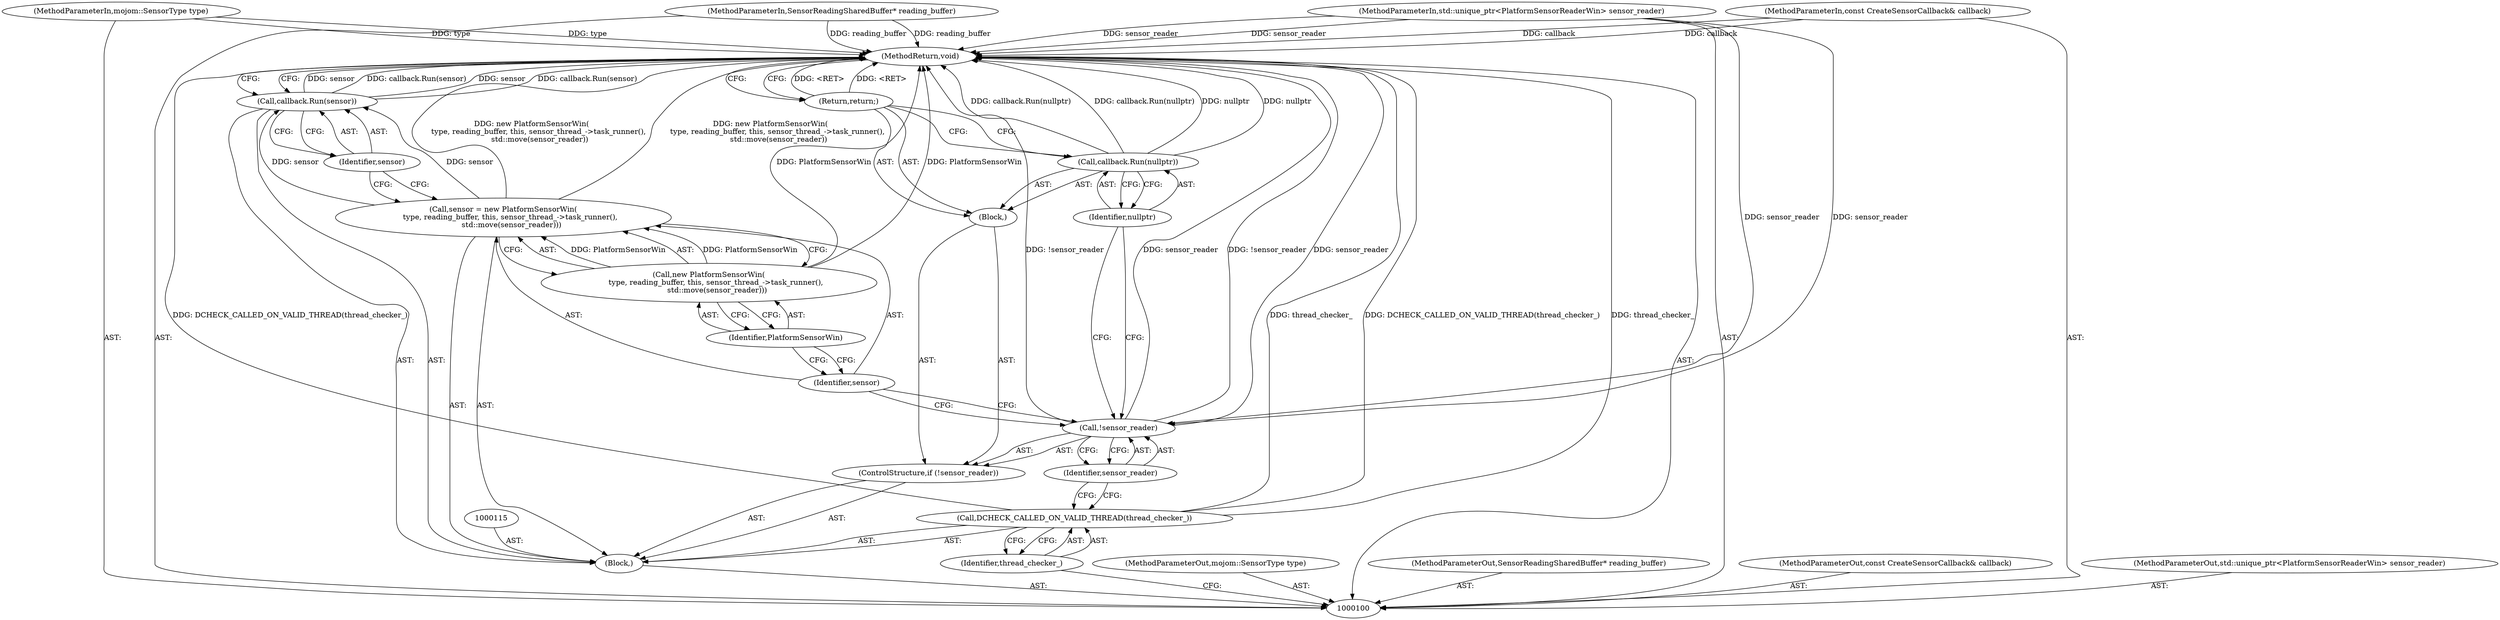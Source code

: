 digraph "0_Chrome_c0c8978849ac57e4ecd613ddc8ff7852a2054734_29" {
"1000122" [label="(MethodReturn,void)"];
"1000116" [label="(Call,sensor = new PlatformSensorWin(\n      type, reading_buffer, this, sensor_thread_->task_runner(),\n       std::move(sensor_reader)))"];
"1000117" [label="(Identifier,sensor)"];
"1000118" [label="(Call,new PlatformSensorWin(\n      type, reading_buffer, this, sensor_thread_->task_runner(),\n       std::move(sensor_reader)))"];
"1000119" [label="(Identifier,PlatformSensorWin)"];
"1000121" [label="(Identifier,sensor)"];
"1000120" [label="(Call,callback.Run(sensor))"];
"1000101" [label="(MethodParameterIn,mojom::SensorType type)"];
"1000152" [label="(MethodParameterOut,mojom::SensorType type)"];
"1000102" [label="(MethodParameterIn,SensorReadingSharedBuffer* reading_buffer)"];
"1000153" [label="(MethodParameterOut,SensorReadingSharedBuffer* reading_buffer)"];
"1000103" [label="(MethodParameterIn,const CreateSensorCallback& callback)"];
"1000154" [label="(MethodParameterOut,const CreateSensorCallback& callback)"];
"1000104" [label="(MethodParameterIn,std::unique_ptr<PlatformSensorReaderWin> sensor_reader)"];
"1000155" [label="(MethodParameterOut,std::unique_ptr<PlatformSensorReaderWin> sensor_reader)"];
"1000105" [label="(Block,)"];
"1000106" [label="(Call,DCHECK_CALLED_ON_VALID_THREAD(thread_checker_))"];
"1000107" [label="(Identifier,thread_checker_)"];
"1000108" [label="(ControlStructure,if (!sensor_reader))"];
"1000111" [label="(Block,)"];
"1000109" [label="(Call,!sensor_reader)"];
"1000110" [label="(Identifier,sensor_reader)"];
"1000113" [label="(Identifier,nullptr)"];
"1000112" [label="(Call,callback.Run(nullptr))"];
"1000114" [label="(Return,return;)"];
"1000122" -> "1000100"  [label="AST: "];
"1000122" -> "1000114"  [label="CFG: "];
"1000122" -> "1000120"  [label="CFG: "];
"1000106" -> "1000122"  [label="DDG: thread_checker_"];
"1000106" -> "1000122"  [label="DDG: DCHECK_CALLED_ON_VALID_THREAD(thread_checker_)"];
"1000104" -> "1000122"  [label="DDG: sensor_reader"];
"1000103" -> "1000122"  [label="DDG: callback"];
"1000120" -> "1000122"  [label="DDG: sensor"];
"1000120" -> "1000122"  [label="DDG: callback.Run(sensor)"];
"1000116" -> "1000122"  [label="DDG: new PlatformSensorWin(\n      type, reading_buffer, this, sensor_thread_->task_runner(),\n       std::move(sensor_reader))"];
"1000118" -> "1000122"  [label="DDG: PlatformSensorWin"];
"1000102" -> "1000122"  [label="DDG: reading_buffer"];
"1000112" -> "1000122"  [label="DDG: callback.Run(nullptr)"];
"1000112" -> "1000122"  [label="DDG: nullptr"];
"1000101" -> "1000122"  [label="DDG: type"];
"1000109" -> "1000122"  [label="DDG: sensor_reader"];
"1000109" -> "1000122"  [label="DDG: !sensor_reader"];
"1000114" -> "1000122"  [label="DDG: <RET>"];
"1000116" -> "1000105"  [label="AST: "];
"1000116" -> "1000118"  [label="CFG: "];
"1000117" -> "1000116"  [label="AST: "];
"1000118" -> "1000116"  [label="AST: "];
"1000121" -> "1000116"  [label="CFG: "];
"1000116" -> "1000122"  [label="DDG: new PlatformSensorWin(\n      type, reading_buffer, this, sensor_thread_->task_runner(),\n       std::move(sensor_reader))"];
"1000118" -> "1000116"  [label="DDG: PlatformSensorWin"];
"1000116" -> "1000120"  [label="DDG: sensor"];
"1000117" -> "1000116"  [label="AST: "];
"1000117" -> "1000109"  [label="CFG: "];
"1000119" -> "1000117"  [label="CFG: "];
"1000118" -> "1000116"  [label="AST: "];
"1000118" -> "1000119"  [label="CFG: "];
"1000119" -> "1000118"  [label="AST: "];
"1000116" -> "1000118"  [label="CFG: "];
"1000118" -> "1000122"  [label="DDG: PlatformSensorWin"];
"1000118" -> "1000116"  [label="DDG: PlatformSensorWin"];
"1000119" -> "1000118"  [label="AST: "];
"1000119" -> "1000117"  [label="CFG: "];
"1000118" -> "1000119"  [label="CFG: "];
"1000121" -> "1000120"  [label="AST: "];
"1000121" -> "1000116"  [label="CFG: "];
"1000120" -> "1000121"  [label="CFG: "];
"1000120" -> "1000105"  [label="AST: "];
"1000120" -> "1000121"  [label="CFG: "];
"1000121" -> "1000120"  [label="AST: "];
"1000122" -> "1000120"  [label="CFG: "];
"1000120" -> "1000122"  [label="DDG: sensor"];
"1000120" -> "1000122"  [label="DDG: callback.Run(sensor)"];
"1000116" -> "1000120"  [label="DDG: sensor"];
"1000101" -> "1000100"  [label="AST: "];
"1000101" -> "1000122"  [label="DDG: type"];
"1000152" -> "1000100"  [label="AST: "];
"1000102" -> "1000100"  [label="AST: "];
"1000102" -> "1000122"  [label="DDG: reading_buffer"];
"1000153" -> "1000100"  [label="AST: "];
"1000103" -> "1000100"  [label="AST: "];
"1000103" -> "1000122"  [label="DDG: callback"];
"1000154" -> "1000100"  [label="AST: "];
"1000104" -> "1000100"  [label="AST: "];
"1000104" -> "1000122"  [label="DDG: sensor_reader"];
"1000104" -> "1000109"  [label="DDG: sensor_reader"];
"1000155" -> "1000100"  [label="AST: "];
"1000105" -> "1000100"  [label="AST: "];
"1000106" -> "1000105"  [label="AST: "];
"1000108" -> "1000105"  [label="AST: "];
"1000115" -> "1000105"  [label="AST: "];
"1000116" -> "1000105"  [label="AST: "];
"1000120" -> "1000105"  [label="AST: "];
"1000106" -> "1000105"  [label="AST: "];
"1000106" -> "1000107"  [label="CFG: "];
"1000107" -> "1000106"  [label="AST: "];
"1000110" -> "1000106"  [label="CFG: "];
"1000106" -> "1000122"  [label="DDG: thread_checker_"];
"1000106" -> "1000122"  [label="DDG: DCHECK_CALLED_ON_VALID_THREAD(thread_checker_)"];
"1000107" -> "1000106"  [label="AST: "];
"1000107" -> "1000100"  [label="CFG: "];
"1000106" -> "1000107"  [label="CFG: "];
"1000108" -> "1000105"  [label="AST: "];
"1000109" -> "1000108"  [label="AST: "];
"1000111" -> "1000108"  [label="AST: "];
"1000111" -> "1000108"  [label="AST: "];
"1000112" -> "1000111"  [label="AST: "];
"1000114" -> "1000111"  [label="AST: "];
"1000109" -> "1000108"  [label="AST: "];
"1000109" -> "1000110"  [label="CFG: "];
"1000110" -> "1000109"  [label="AST: "];
"1000113" -> "1000109"  [label="CFG: "];
"1000117" -> "1000109"  [label="CFG: "];
"1000109" -> "1000122"  [label="DDG: sensor_reader"];
"1000109" -> "1000122"  [label="DDG: !sensor_reader"];
"1000104" -> "1000109"  [label="DDG: sensor_reader"];
"1000110" -> "1000109"  [label="AST: "];
"1000110" -> "1000106"  [label="CFG: "];
"1000109" -> "1000110"  [label="CFG: "];
"1000113" -> "1000112"  [label="AST: "];
"1000113" -> "1000109"  [label="CFG: "];
"1000112" -> "1000113"  [label="CFG: "];
"1000112" -> "1000111"  [label="AST: "];
"1000112" -> "1000113"  [label="CFG: "];
"1000113" -> "1000112"  [label="AST: "];
"1000114" -> "1000112"  [label="CFG: "];
"1000112" -> "1000122"  [label="DDG: callback.Run(nullptr)"];
"1000112" -> "1000122"  [label="DDG: nullptr"];
"1000114" -> "1000111"  [label="AST: "];
"1000114" -> "1000112"  [label="CFG: "];
"1000122" -> "1000114"  [label="CFG: "];
"1000114" -> "1000122"  [label="DDG: <RET>"];
}
